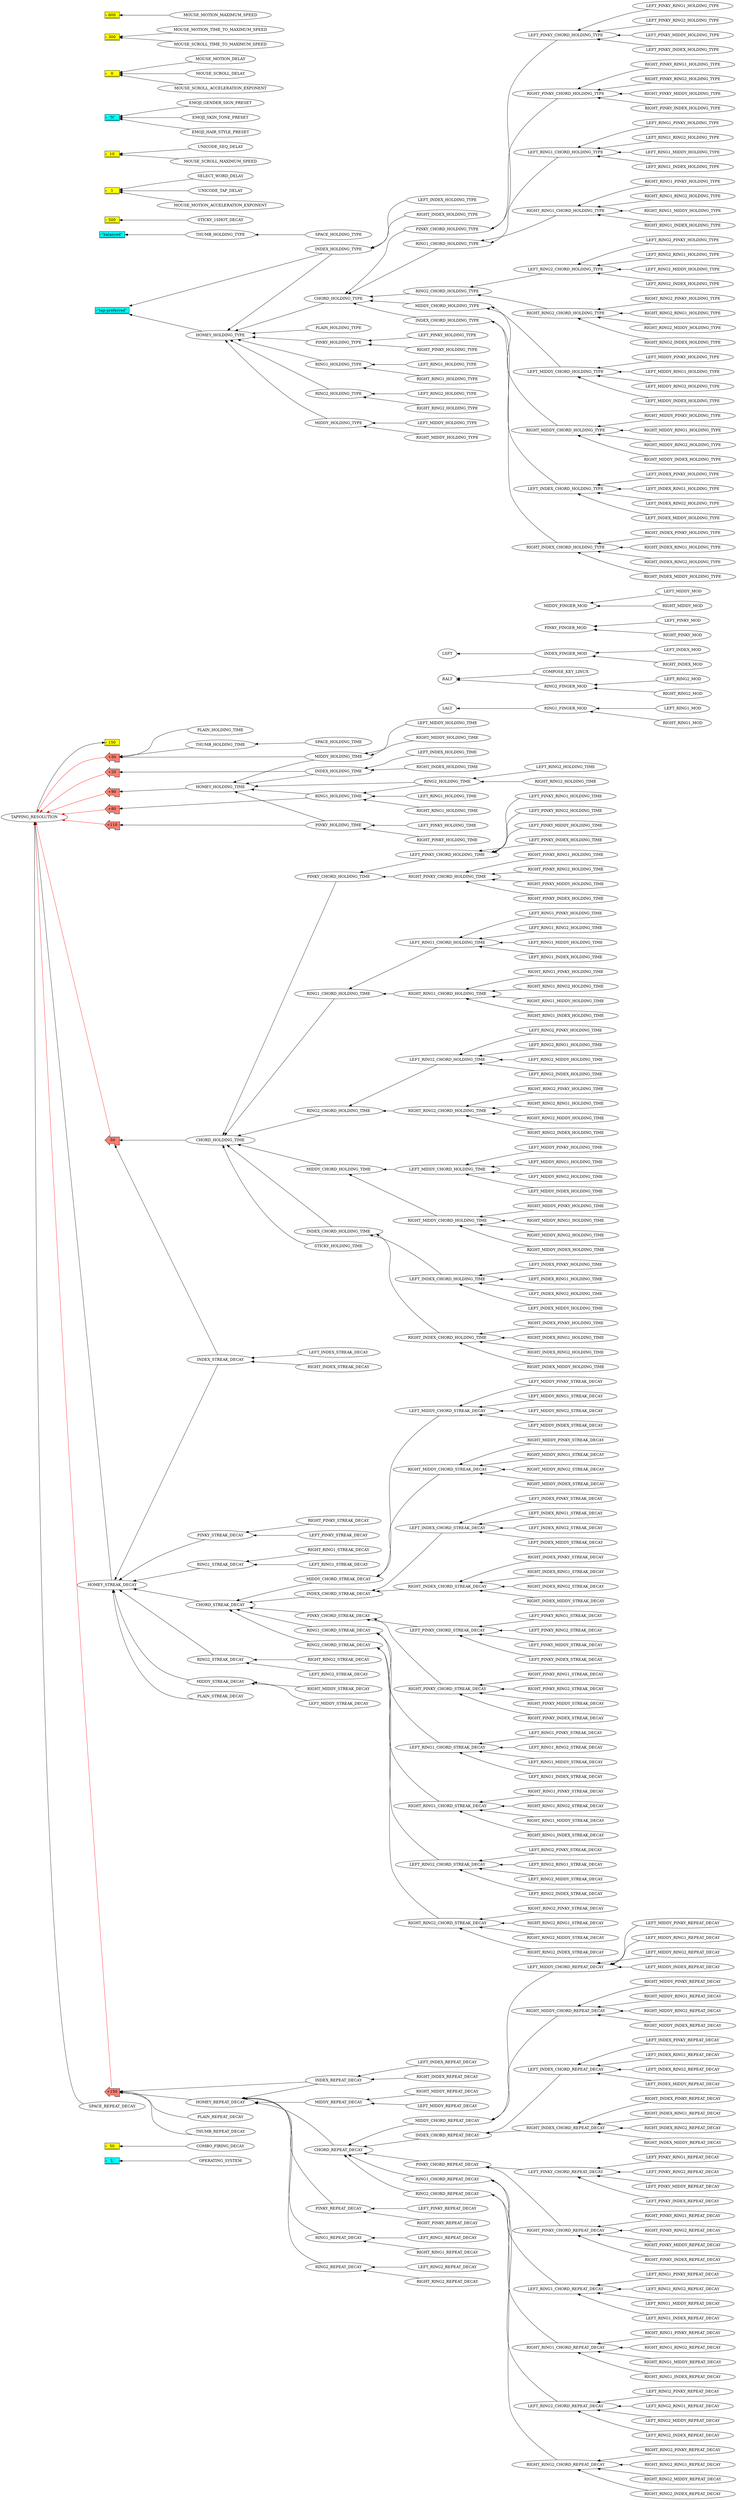 digraph settings {
  graph [rankdir=RL]

  subgraph defaults {

    OPERATING_SYSTEM -> "'L'"

    COMBO_FIRING_DECAY -> NUMBER_50

    TAPPING_RESOLUTION -> NUMBER_150

    RING1_FINGER_MOD -> LALT

    RING2_FINGER_MOD -> RALT

    INDEX_FINGER_MOD -> LSFT

    LEFT_PINKY_MOD -> PINKY_FINGER_MOD

    RIGHT_PINKY_MOD -> PINKY_FINGER_MOD

    LEFT_RING1_MOD -> RING1_FINGER_MOD

    RIGHT_RING1_MOD -> RING1_FINGER_MOD

    LEFT_RING2_MOD -> RING2_FINGER_MOD

    RIGHT_RING2_MOD -> RING2_FINGER_MOD

    LEFT_MIDDY_MOD -> MIDDY_FINGER_MOD

    RIGHT_MIDDY_MOD -> MIDDY_FINGER_MOD

    LEFT_INDEX_MOD -> INDEX_FINGER_MOD

    RIGHT_INDEX_MOD -> INDEX_FINGER_MOD

    HOMEY_HOLDING_TYPE -> "\"tap-preferred\""

    HOMEY_HOLDING_TIME -> "+90"

    INDEX_HOLDING_TIME -> "+20"

    MIDDY_HOLDING_TIME -> "+50"

    RING1_HOLDING_TIME -> "+80"

    RING2_HOLDING_TIME -> RING1_HOLDING_TIME

    PINKY_HOLDING_TIME -> "+110"

    HOMEY_STREAK_DECAY -> TAPPING_RESOLUTION

    HOMEY_REPEAT_DECAY -> "+150"

    CHORD_HOLDING_TYPE -> HOMEY_HOLDING_TYPE

    CHORD_HOLDING_TIME -> "-50"

    CHORD_STREAK_DECAY -> HOMEY_STREAK_DECAY

    CHORD_REPEAT_DECAY -> HOMEY_REPEAT_DECAY

    INDEX_HOLDING_TYPE -> "\"tap-preferred\""

    INDEX_STREAK_DECAY -> "-50"

    INDEX_REPEAT_DECAY -> "+150"

    PLAIN_HOLDING_TYPE -> HOMEY_HOLDING_TYPE

    PLAIN_HOLDING_TIME -> "+50"

    PLAIN_STREAK_DECAY -> HOMEY_STREAK_DECAY

    PLAIN_REPEAT_DECAY -> "+150"

    THUMB_HOLDING_TYPE -> "\"balanced\""

    THUMB_HOLDING_TIME -> "+50"

    THUMB_REPEAT_DECAY -> "+150"

    SPACE_HOLDING_TYPE -> THUMB_HOLDING_TYPE

    SPACE_HOLDING_TIME -> THUMB_HOLDING_TIME

    SPACE_REPEAT_DECAY -> TAPPING_RESOLUTION

    PINKY_HOLDING_TYPE -> HOMEY_HOLDING_TYPE

    PINKY_CHORD_HOLDING_TYPE -> CHORD_HOLDING_TYPE

    LEFT_PINKY_CHORD_HOLDING_TYPE -> PINKY_CHORD_HOLDING_TYPE

    RIGHT_PINKY_CHORD_HOLDING_TYPE -> PINKY_CHORD_HOLDING_TYPE

    PINKY_HOLDING_TIME -> HOMEY_HOLDING_TIME

    PINKY_CHORD_HOLDING_TIME -> CHORD_HOLDING_TIME

    LEFT_PINKY_CHORD_HOLDING_TIME -> PINKY_CHORD_HOLDING_TIME

    RIGHT_PINKY_CHORD_HOLDING_TIME -> PINKY_CHORD_HOLDING_TIME

    PINKY_STREAK_DECAY -> HOMEY_STREAK_DECAY

    PINKY_CHORD_STREAK_DECAY -> CHORD_STREAK_DECAY

    LEFT_PINKY_CHORD_STREAK_DECAY -> PINKY_CHORD_STREAK_DECAY

    RIGHT_PINKY_CHORD_STREAK_DECAY -> PINKY_CHORD_STREAK_DECAY

    PINKY_REPEAT_DECAY -> HOMEY_REPEAT_DECAY

    PINKY_CHORD_REPEAT_DECAY -> CHORD_REPEAT_DECAY

    LEFT_PINKY_CHORD_REPEAT_DECAY -> PINKY_CHORD_REPEAT_DECAY

    RIGHT_PINKY_CHORD_REPEAT_DECAY -> PINKY_CHORD_REPEAT_DECAY

    RING1_HOLDING_TYPE -> HOMEY_HOLDING_TYPE

    RING1_CHORD_HOLDING_TYPE -> CHORD_HOLDING_TYPE

    LEFT_RING1_CHORD_HOLDING_TYPE -> RING1_CHORD_HOLDING_TYPE

    RIGHT_RING1_CHORD_HOLDING_TYPE -> RING1_CHORD_HOLDING_TYPE

    RING1_HOLDING_TIME -> HOMEY_HOLDING_TIME

    RING1_CHORD_HOLDING_TIME -> CHORD_HOLDING_TIME

    LEFT_RING1_CHORD_HOLDING_TIME -> RING1_CHORD_HOLDING_TIME

    RIGHT_RING1_CHORD_HOLDING_TIME -> RING1_CHORD_HOLDING_TIME

    RING1_STREAK_DECAY -> HOMEY_STREAK_DECAY

    RING1_CHORD_STREAK_DECAY -> CHORD_STREAK_DECAY

    LEFT_RING1_CHORD_STREAK_DECAY -> RING1_CHORD_STREAK_DECAY

    RIGHT_RING1_CHORD_STREAK_DECAY -> RING1_CHORD_STREAK_DECAY

    RING1_REPEAT_DECAY -> HOMEY_REPEAT_DECAY

    RING1_CHORD_REPEAT_DECAY -> CHORD_REPEAT_DECAY

    LEFT_RING1_CHORD_REPEAT_DECAY -> RING1_CHORD_REPEAT_DECAY

    RIGHT_RING1_CHORD_REPEAT_DECAY -> RING1_CHORD_REPEAT_DECAY

    RING2_HOLDING_TYPE -> HOMEY_HOLDING_TYPE

    RING2_CHORD_HOLDING_TYPE -> CHORD_HOLDING_TYPE

    LEFT_RING2_CHORD_HOLDING_TYPE -> RING2_CHORD_HOLDING_TYPE

    RIGHT_RING2_CHORD_HOLDING_TYPE -> RING2_CHORD_HOLDING_TYPE

    RING2_HOLDING_TIME -> HOMEY_HOLDING_TIME

    RING2_CHORD_HOLDING_TIME -> CHORD_HOLDING_TIME

    LEFT_RING2_CHORD_HOLDING_TIME -> RING2_CHORD_HOLDING_TIME

    RIGHT_RING2_CHORD_HOLDING_TIME -> RING2_CHORD_HOLDING_TIME

    RING2_STREAK_DECAY -> HOMEY_STREAK_DECAY

    RING2_CHORD_STREAK_DECAY -> CHORD_STREAK_DECAY

    LEFT_RING2_CHORD_STREAK_DECAY -> RING2_CHORD_STREAK_DECAY

    RIGHT_RING2_CHORD_STREAK_DECAY -> RING2_CHORD_STREAK_DECAY

    RING2_REPEAT_DECAY -> HOMEY_REPEAT_DECAY

    RING2_CHORD_REPEAT_DECAY -> CHORD_REPEAT_DECAY

    LEFT_RING2_CHORD_REPEAT_DECAY -> RING2_CHORD_REPEAT_DECAY

    RIGHT_RING2_CHORD_REPEAT_DECAY -> RING2_CHORD_REPEAT_DECAY

    MIDDY_HOLDING_TYPE -> HOMEY_HOLDING_TYPE

    MIDDY_CHORD_HOLDING_TYPE -> CHORD_HOLDING_TYPE

    LEFT_MIDDY_CHORD_HOLDING_TYPE -> MIDDY_CHORD_HOLDING_TYPE

    RIGHT_MIDDY_CHORD_HOLDING_TYPE -> MIDDY_CHORD_HOLDING_TYPE

    MIDDY_HOLDING_TIME -> HOMEY_HOLDING_TIME

    MIDDY_CHORD_HOLDING_TIME -> CHORD_HOLDING_TIME

    LEFT_MIDDY_CHORD_HOLDING_TIME -> MIDDY_CHORD_HOLDING_TIME

    RIGHT_MIDDY_CHORD_HOLDING_TIME -> MIDDY_CHORD_HOLDING_TIME

    MIDDY_STREAK_DECAY -> HOMEY_STREAK_DECAY

    MIDDY_CHORD_STREAK_DECAY -> CHORD_STREAK_DECAY

    LEFT_MIDDY_CHORD_STREAK_DECAY -> MIDDY_CHORD_STREAK_DECAY

    RIGHT_MIDDY_CHORD_STREAK_DECAY -> MIDDY_CHORD_STREAK_DECAY

    MIDDY_REPEAT_DECAY -> HOMEY_REPEAT_DECAY

    MIDDY_CHORD_REPEAT_DECAY -> CHORD_REPEAT_DECAY

    LEFT_MIDDY_CHORD_REPEAT_DECAY -> MIDDY_CHORD_REPEAT_DECAY

    RIGHT_MIDDY_CHORD_REPEAT_DECAY -> MIDDY_CHORD_REPEAT_DECAY

    INDEX_HOLDING_TYPE -> HOMEY_HOLDING_TYPE

    INDEX_CHORD_HOLDING_TYPE -> CHORD_HOLDING_TYPE

    LEFT_INDEX_CHORD_HOLDING_TYPE -> INDEX_CHORD_HOLDING_TYPE

    RIGHT_INDEX_CHORD_HOLDING_TYPE -> INDEX_CHORD_HOLDING_TYPE

    INDEX_HOLDING_TIME -> HOMEY_HOLDING_TIME

    INDEX_CHORD_HOLDING_TIME -> CHORD_HOLDING_TIME

    LEFT_INDEX_CHORD_HOLDING_TIME -> INDEX_CHORD_HOLDING_TIME

    RIGHT_INDEX_CHORD_HOLDING_TIME -> INDEX_CHORD_HOLDING_TIME

    INDEX_STREAK_DECAY -> HOMEY_STREAK_DECAY

    INDEX_CHORD_STREAK_DECAY -> CHORD_STREAK_DECAY

    LEFT_INDEX_CHORD_STREAK_DECAY -> INDEX_CHORD_STREAK_DECAY

    RIGHT_INDEX_CHORD_STREAK_DECAY -> INDEX_CHORD_STREAK_DECAY

    INDEX_REPEAT_DECAY -> HOMEY_REPEAT_DECAY

    INDEX_CHORD_REPEAT_DECAY -> CHORD_REPEAT_DECAY

    LEFT_INDEX_CHORD_REPEAT_DECAY -> INDEX_CHORD_REPEAT_DECAY

    RIGHT_INDEX_CHORD_REPEAT_DECAY -> INDEX_CHORD_REPEAT_DECAY

    LEFT_PINKY_HOLDING_TYPE -> PINKY_HOLDING_TYPE

    LEFT_PINKY_HOLDING_TIME -> PINKY_HOLDING_TIME

    LEFT_PINKY_STREAK_DECAY -> PINKY_STREAK_DECAY

    LEFT_PINKY_REPEAT_DECAY -> PINKY_REPEAT_DECAY

    RIGHT_PINKY_HOLDING_TYPE -> PINKY_HOLDING_TYPE

    RIGHT_PINKY_HOLDING_TIME -> PINKY_HOLDING_TIME

    RIGHT_PINKY_STREAK_DECAY -> PINKY_STREAK_DECAY

    RIGHT_PINKY_REPEAT_DECAY -> PINKY_REPEAT_DECAY

    LEFT_RING1_HOLDING_TYPE -> RING1_HOLDING_TYPE

    LEFT_RING1_HOLDING_TIME -> RING1_HOLDING_TIME

    LEFT_RING1_STREAK_DECAY -> RING1_STREAK_DECAY

    LEFT_RING1_REPEAT_DECAY -> RING1_REPEAT_DECAY

    RIGHT_RING1_HOLDING_TYPE -> RING1_HOLDING_TYPE

    RIGHT_RING1_HOLDING_TIME -> RING1_HOLDING_TIME

    RIGHT_RING1_STREAK_DECAY -> RING1_STREAK_DECAY

    RIGHT_RING1_REPEAT_DECAY -> RING1_REPEAT_DECAY

    LEFT_RING2_HOLDING_TYPE -> RING2_HOLDING_TYPE

    LEFT_RING2_HOLDING_TIME -> RING2_HOLDING_TIME

    LEFT_RING2_STREAK_DECAY -> RING2_STREAK_DECAY

    LEFT_RING2_REPEAT_DECAY -> RING2_REPEAT_DECAY

    RIGHT_RING2_HOLDING_TYPE -> RING2_HOLDING_TYPE

    RIGHT_RING2_HOLDING_TIME -> RING2_HOLDING_TIME

    RIGHT_RING2_STREAK_DECAY -> RING2_STREAK_DECAY

    RIGHT_RING2_REPEAT_DECAY -> RING2_REPEAT_DECAY

    LEFT_MIDDY_HOLDING_TYPE -> MIDDY_HOLDING_TYPE

    LEFT_MIDDY_HOLDING_TIME -> MIDDY_HOLDING_TIME

    LEFT_MIDDY_STREAK_DECAY -> MIDDY_STREAK_DECAY

    LEFT_MIDDY_REPEAT_DECAY -> MIDDY_REPEAT_DECAY

    RIGHT_MIDDY_HOLDING_TYPE -> MIDDY_HOLDING_TYPE

    RIGHT_MIDDY_HOLDING_TIME -> MIDDY_HOLDING_TIME

    RIGHT_MIDDY_STREAK_DECAY -> MIDDY_STREAK_DECAY

    RIGHT_MIDDY_REPEAT_DECAY -> MIDDY_REPEAT_DECAY

    LEFT_INDEX_HOLDING_TYPE -> INDEX_HOLDING_TYPE

    LEFT_INDEX_HOLDING_TIME -> INDEX_HOLDING_TIME

    LEFT_INDEX_STREAK_DECAY -> INDEX_STREAK_DECAY

    LEFT_INDEX_REPEAT_DECAY -> INDEX_REPEAT_DECAY

    RIGHT_INDEX_HOLDING_TYPE -> INDEX_HOLDING_TYPE

    RIGHT_INDEX_HOLDING_TIME -> INDEX_HOLDING_TIME

    RIGHT_INDEX_STREAK_DECAY -> INDEX_STREAK_DECAY

    RIGHT_INDEX_REPEAT_DECAY -> INDEX_REPEAT_DECAY

    LEFT_RING1_PINKY_HOLDING_TYPE -> LEFT_RING1_CHORD_HOLDING_TYPE

    LEFT_RING1_PINKY_HOLDING_TIME -> LEFT_RING1_CHORD_HOLDING_TIME

    LEFT_RING1_PINKY_STREAK_DECAY -> LEFT_RING1_CHORD_STREAK_DECAY

    LEFT_RING1_PINKY_REPEAT_DECAY -> LEFT_RING1_CHORD_REPEAT_DECAY

    LEFT_RING2_PINKY_HOLDING_TYPE -> LEFT_RING2_CHORD_HOLDING_TYPE

    LEFT_RING2_PINKY_HOLDING_TIME -> LEFT_RING2_CHORD_HOLDING_TIME

    LEFT_RING2_PINKY_STREAK_DECAY -> LEFT_RING2_CHORD_STREAK_DECAY

    LEFT_RING2_PINKY_REPEAT_DECAY -> LEFT_RING2_CHORD_REPEAT_DECAY

    LEFT_MIDDY_PINKY_HOLDING_TYPE -> LEFT_MIDDY_CHORD_HOLDING_TYPE

    LEFT_MIDDY_PINKY_HOLDING_TIME -> LEFT_MIDDY_CHORD_HOLDING_TIME

    LEFT_MIDDY_PINKY_STREAK_DECAY -> LEFT_MIDDY_CHORD_STREAK_DECAY

    LEFT_MIDDY_PINKY_REPEAT_DECAY -> LEFT_MIDDY_CHORD_REPEAT_DECAY

    LEFT_INDEX_PINKY_HOLDING_TYPE -> LEFT_INDEX_CHORD_HOLDING_TYPE

    LEFT_INDEX_PINKY_HOLDING_TIME -> LEFT_INDEX_CHORD_HOLDING_TIME

    LEFT_INDEX_PINKY_STREAK_DECAY -> LEFT_INDEX_CHORD_STREAK_DECAY

    LEFT_INDEX_PINKY_REPEAT_DECAY -> LEFT_INDEX_CHORD_REPEAT_DECAY

    RIGHT_RING1_PINKY_HOLDING_TYPE -> RIGHT_RING1_CHORD_HOLDING_TYPE

    RIGHT_RING1_PINKY_HOLDING_TIME -> RIGHT_RING1_CHORD_HOLDING_TIME

    RIGHT_RING1_PINKY_STREAK_DECAY -> RIGHT_RING1_CHORD_STREAK_DECAY

    RIGHT_RING1_PINKY_REPEAT_DECAY -> RIGHT_RING1_CHORD_REPEAT_DECAY

    RIGHT_RING2_PINKY_HOLDING_TYPE -> RIGHT_RING2_CHORD_HOLDING_TYPE

    RIGHT_RING2_PINKY_HOLDING_TIME -> RIGHT_RING2_CHORD_HOLDING_TIME

    RIGHT_RING2_PINKY_STREAK_DECAY -> RIGHT_RING2_CHORD_STREAK_DECAY

    RIGHT_RING2_PINKY_REPEAT_DECAY -> RIGHT_RING2_CHORD_REPEAT_DECAY

    RIGHT_MIDDY_PINKY_HOLDING_TYPE -> RIGHT_MIDDY_CHORD_HOLDING_TYPE

    RIGHT_MIDDY_PINKY_HOLDING_TIME -> RIGHT_MIDDY_CHORD_HOLDING_TIME

    RIGHT_MIDDY_PINKY_STREAK_DECAY -> RIGHT_MIDDY_CHORD_STREAK_DECAY

    RIGHT_MIDDY_PINKY_REPEAT_DECAY -> RIGHT_MIDDY_CHORD_REPEAT_DECAY

    RIGHT_INDEX_PINKY_HOLDING_TYPE -> RIGHT_INDEX_CHORD_HOLDING_TYPE

    RIGHT_INDEX_PINKY_HOLDING_TIME -> RIGHT_INDEX_CHORD_HOLDING_TIME

    RIGHT_INDEX_PINKY_STREAK_DECAY -> RIGHT_INDEX_CHORD_STREAK_DECAY

    RIGHT_INDEX_PINKY_REPEAT_DECAY -> RIGHT_INDEX_CHORD_REPEAT_DECAY

    LEFT_PINKY_RING1_HOLDING_TYPE -> LEFT_PINKY_CHORD_HOLDING_TYPE

    LEFT_PINKY_RING1_HOLDING_TIME -> LEFT_PINKY_CHORD_HOLDING_TIME

    LEFT_PINKY_RING1_STREAK_DECAY -> LEFT_PINKY_CHORD_STREAK_DECAY

    LEFT_PINKY_RING1_REPEAT_DECAY -> LEFT_PINKY_CHORD_REPEAT_DECAY

    LEFT_RING2_RING1_HOLDING_TYPE -> LEFT_RING2_CHORD_HOLDING_TYPE

    LEFT_RING2_RING1_HOLDING_TIME -> LEFT_RING2_CHORD_HOLDING_TIME

    LEFT_RING2_RING1_STREAK_DECAY -> LEFT_RING2_CHORD_STREAK_DECAY

    LEFT_RING2_RING1_REPEAT_DECAY -> LEFT_RING2_CHORD_REPEAT_DECAY

    LEFT_MIDDY_RING1_HOLDING_TYPE -> LEFT_MIDDY_CHORD_HOLDING_TYPE

    LEFT_MIDDY_RING1_HOLDING_TIME -> LEFT_MIDDY_CHORD_HOLDING_TIME

    LEFT_MIDDY_RING1_STREAK_DECAY -> LEFT_MIDDY_CHORD_STREAK_DECAY

    LEFT_MIDDY_RING1_REPEAT_DECAY -> LEFT_MIDDY_CHORD_REPEAT_DECAY

    LEFT_INDEX_RING1_HOLDING_TYPE -> LEFT_INDEX_CHORD_HOLDING_TYPE

    LEFT_INDEX_RING1_HOLDING_TIME -> LEFT_INDEX_CHORD_HOLDING_TIME

    LEFT_INDEX_RING1_STREAK_DECAY -> LEFT_INDEX_CHORD_STREAK_DECAY

    LEFT_INDEX_RING1_REPEAT_DECAY -> LEFT_INDEX_CHORD_REPEAT_DECAY

    RIGHT_PINKY_RING1_HOLDING_TYPE -> RIGHT_PINKY_CHORD_HOLDING_TYPE

    RIGHT_PINKY_RING1_HOLDING_TIME -> RIGHT_PINKY_CHORD_HOLDING_TIME

    RIGHT_PINKY_RING1_STREAK_DECAY -> RIGHT_PINKY_CHORD_STREAK_DECAY

    RIGHT_PINKY_RING1_REPEAT_DECAY -> RIGHT_PINKY_CHORD_REPEAT_DECAY

    RIGHT_RING2_RING1_HOLDING_TYPE -> RIGHT_RING2_CHORD_HOLDING_TYPE

    RIGHT_RING2_RING1_HOLDING_TIME -> RIGHT_RING2_CHORD_HOLDING_TIME

    RIGHT_RING2_RING1_STREAK_DECAY -> RIGHT_RING2_CHORD_STREAK_DECAY

    RIGHT_RING2_RING1_REPEAT_DECAY -> RIGHT_RING2_CHORD_REPEAT_DECAY

    RIGHT_MIDDY_RING1_HOLDING_TYPE -> RIGHT_MIDDY_CHORD_HOLDING_TYPE

    RIGHT_MIDDY_RING1_HOLDING_TIME -> RIGHT_MIDDY_CHORD_HOLDING_TIME

    RIGHT_MIDDY_RING1_STREAK_DECAY -> RIGHT_MIDDY_CHORD_STREAK_DECAY

    RIGHT_MIDDY_RING1_REPEAT_DECAY -> RIGHT_MIDDY_CHORD_REPEAT_DECAY

    RIGHT_INDEX_RING1_HOLDING_TYPE -> RIGHT_INDEX_CHORD_HOLDING_TYPE

    RIGHT_INDEX_RING1_HOLDING_TIME -> RIGHT_INDEX_CHORD_HOLDING_TIME

    RIGHT_INDEX_RING1_STREAK_DECAY -> RIGHT_INDEX_CHORD_STREAK_DECAY

    RIGHT_INDEX_RING1_REPEAT_DECAY -> RIGHT_INDEX_CHORD_REPEAT_DECAY

    LEFT_PINKY_RING2_HOLDING_TYPE -> LEFT_PINKY_CHORD_HOLDING_TYPE

    LEFT_PINKY_RING2_HOLDING_TIME -> LEFT_PINKY_CHORD_HOLDING_TIME

    LEFT_PINKY_RING2_STREAK_DECAY -> LEFT_PINKY_CHORD_STREAK_DECAY

    LEFT_PINKY_RING2_REPEAT_DECAY -> LEFT_PINKY_CHORD_REPEAT_DECAY

    LEFT_RING1_RING2_HOLDING_TYPE -> LEFT_RING1_CHORD_HOLDING_TYPE

    LEFT_RING1_RING2_HOLDING_TIME -> LEFT_RING1_CHORD_HOLDING_TIME

    LEFT_RING1_RING2_STREAK_DECAY -> LEFT_RING1_CHORD_STREAK_DECAY

    LEFT_RING1_RING2_REPEAT_DECAY -> LEFT_RING1_CHORD_REPEAT_DECAY

    LEFT_MIDDY_RING2_HOLDING_TYPE -> LEFT_MIDDY_CHORD_HOLDING_TYPE

    LEFT_MIDDY_RING2_HOLDING_TIME -> LEFT_MIDDY_CHORD_HOLDING_TIME

    LEFT_MIDDY_RING2_STREAK_DECAY -> LEFT_MIDDY_CHORD_STREAK_DECAY

    LEFT_MIDDY_RING2_REPEAT_DECAY -> LEFT_MIDDY_CHORD_REPEAT_DECAY

    LEFT_INDEX_RING2_HOLDING_TYPE -> LEFT_INDEX_CHORD_HOLDING_TYPE

    LEFT_INDEX_RING2_HOLDING_TIME -> LEFT_INDEX_CHORD_HOLDING_TIME

    LEFT_INDEX_RING2_STREAK_DECAY -> LEFT_INDEX_CHORD_STREAK_DECAY

    LEFT_INDEX_RING2_REPEAT_DECAY -> LEFT_INDEX_CHORD_REPEAT_DECAY

    RIGHT_PINKY_RING2_HOLDING_TYPE -> RIGHT_PINKY_CHORD_HOLDING_TYPE

    RIGHT_PINKY_RING2_HOLDING_TIME -> RIGHT_PINKY_CHORD_HOLDING_TIME

    RIGHT_PINKY_RING2_STREAK_DECAY -> RIGHT_PINKY_CHORD_STREAK_DECAY

    RIGHT_PINKY_RING2_REPEAT_DECAY -> RIGHT_PINKY_CHORD_REPEAT_DECAY

    RIGHT_RING1_RING2_HOLDING_TYPE -> RIGHT_RING1_CHORD_HOLDING_TYPE

    RIGHT_RING1_RING2_HOLDING_TIME -> RIGHT_RING1_CHORD_HOLDING_TIME

    RIGHT_RING1_RING2_STREAK_DECAY -> RIGHT_RING1_CHORD_STREAK_DECAY

    RIGHT_RING1_RING2_REPEAT_DECAY -> RIGHT_RING1_CHORD_REPEAT_DECAY

    RIGHT_MIDDY_RING2_HOLDING_TYPE -> RIGHT_MIDDY_CHORD_HOLDING_TYPE

    RIGHT_MIDDY_RING2_HOLDING_TIME -> RIGHT_MIDDY_CHORD_HOLDING_TIME

    RIGHT_MIDDY_RING2_STREAK_DECAY -> RIGHT_MIDDY_CHORD_STREAK_DECAY

    RIGHT_MIDDY_RING2_REPEAT_DECAY -> RIGHT_MIDDY_CHORD_REPEAT_DECAY

    RIGHT_INDEX_RING2_HOLDING_TYPE -> RIGHT_INDEX_CHORD_HOLDING_TYPE

    RIGHT_INDEX_RING2_HOLDING_TIME -> RIGHT_INDEX_CHORD_HOLDING_TIME

    RIGHT_INDEX_RING2_STREAK_DECAY -> RIGHT_INDEX_CHORD_STREAK_DECAY

    RIGHT_INDEX_RING2_REPEAT_DECAY -> RIGHT_INDEX_CHORD_REPEAT_DECAY

    LEFT_PINKY_MIDDY_HOLDING_TYPE -> LEFT_PINKY_CHORD_HOLDING_TYPE

    LEFT_PINKY_MIDDY_HOLDING_TIME -> LEFT_PINKY_CHORD_HOLDING_TIME

    LEFT_PINKY_MIDDY_STREAK_DECAY -> LEFT_PINKY_CHORD_STREAK_DECAY

    LEFT_PINKY_MIDDY_REPEAT_DECAY -> LEFT_PINKY_CHORD_REPEAT_DECAY

    LEFT_RING1_MIDDY_HOLDING_TYPE -> LEFT_RING1_CHORD_HOLDING_TYPE

    LEFT_RING1_MIDDY_HOLDING_TIME -> LEFT_RING1_CHORD_HOLDING_TIME

    LEFT_RING1_MIDDY_STREAK_DECAY -> LEFT_RING1_CHORD_STREAK_DECAY

    LEFT_RING1_MIDDY_REPEAT_DECAY -> LEFT_RING1_CHORD_REPEAT_DECAY

    LEFT_RING2_MIDDY_HOLDING_TYPE -> LEFT_RING2_CHORD_HOLDING_TYPE

    LEFT_RING2_MIDDY_HOLDING_TIME -> LEFT_RING2_CHORD_HOLDING_TIME

    LEFT_RING2_MIDDY_STREAK_DECAY -> LEFT_RING2_CHORD_STREAK_DECAY

    LEFT_RING2_MIDDY_REPEAT_DECAY -> LEFT_RING2_CHORD_REPEAT_DECAY

    LEFT_INDEX_MIDDY_HOLDING_TYPE -> LEFT_INDEX_CHORD_HOLDING_TYPE

    LEFT_INDEX_MIDDY_HOLDING_TIME -> LEFT_INDEX_CHORD_HOLDING_TIME

    LEFT_INDEX_MIDDY_STREAK_DECAY -> LEFT_INDEX_CHORD_STREAK_DECAY

    LEFT_INDEX_MIDDY_REPEAT_DECAY -> LEFT_INDEX_CHORD_REPEAT_DECAY

    RIGHT_PINKY_MIDDY_HOLDING_TYPE -> RIGHT_PINKY_CHORD_HOLDING_TYPE

    RIGHT_PINKY_MIDDY_HOLDING_TIME -> RIGHT_PINKY_CHORD_HOLDING_TIME

    RIGHT_PINKY_MIDDY_STREAK_DECAY -> RIGHT_PINKY_CHORD_STREAK_DECAY

    RIGHT_PINKY_MIDDY_REPEAT_DECAY -> RIGHT_PINKY_CHORD_REPEAT_DECAY

    RIGHT_RING1_MIDDY_HOLDING_TYPE -> RIGHT_RING1_CHORD_HOLDING_TYPE

    RIGHT_RING1_MIDDY_HOLDING_TIME -> RIGHT_RING1_CHORD_HOLDING_TIME

    RIGHT_RING1_MIDDY_STREAK_DECAY -> RIGHT_RING1_CHORD_STREAK_DECAY

    RIGHT_RING1_MIDDY_REPEAT_DECAY -> RIGHT_RING1_CHORD_REPEAT_DECAY

    RIGHT_RING2_MIDDY_HOLDING_TYPE -> RIGHT_RING2_CHORD_HOLDING_TYPE

    RIGHT_RING2_MIDDY_HOLDING_TIME -> RIGHT_RING2_CHORD_HOLDING_TIME

    RIGHT_RING2_MIDDY_STREAK_DECAY -> RIGHT_RING2_CHORD_STREAK_DECAY

    RIGHT_RING2_MIDDY_REPEAT_DECAY -> RIGHT_RING2_CHORD_REPEAT_DECAY

    RIGHT_INDEX_MIDDY_HOLDING_TYPE -> RIGHT_INDEX_CHORD_HOLDING_TYPE

    RIGHT_INDEX_MIDDY_HOLDING_TIME -> RIGHT_INDEX_CHORD_HOLDING_TIME

    RIGHT_INDEX_MIDDY_STREAK_DECAY -> RIGHT_INDEX_CHORD_STREAK_DECAY

    RIGHT_INDEX_MIDDY_REPEAT_DECAY -> RIGHT_INDEX_CHORD_REPEAT_DECAY

    LEFT_PINKY_INDEX_HOLDING_TYPE -> LEFT_PINKY_CHORD_HOLDING_TYPE

    LEFT_PINKY_INDEX_HOLDING_TIME -> LEFT_PINKY_CHORD_HOLDING_TIME

    LEFT_PINKY_INDEX_STREAK_DECAY -> LEFT_PINKY_CHORD_STREAK_DECAY

    LEFT_PINKY_INDEX_REPEAT_DECAY -> LEFT_PINKY_CHORD_REPEAT_DECAY

    LEFT_RING1_INDEX_HOLDING_TYPE -> LEFT_RING1_CHORD_HOLDING_TYPE

    LEFT_RING1_INDEX_HOLDING_TIME -> LEFT_RING1_CHORD_HOLDING_TIME

    LEFT_RING1_INDEX_STREAK_DECAY -> LEFT_RING1_CHORD_STREAK_DECAY

    LEFT_RING1_INDEX_REPEAT_DECAY -> LEFT_RING1_CHORD_REPEAT_DECAY

    LEFT_RING2_INDEX_HOLDING_TYPE -> LEFT_RING2_CHORD_HOLDING_TYPE

    LEFT_RING2_INDEX_HOLDING_TIME -> LEFT_RING2_CHORD_HOLDING_TIME

    LEFT_RING2_INDEX_STREAK_DECAY -> LEFT_RING2_CHORD_STREAK_DECAY

    LEFT_RING2_INDEX_REPEAT_DECAY -> LEFT_RING2_CHORD_REPEAT_DECAY

    LEFT_MIDDY_INDEX_HOLDING_TYPE -> LEFT_MIDDY_CHORD_HOLDING_TYPE

    LEFT_MIDDY_INDEX_HOLDING_TIME -> LEFT_MIDDY_CHORD_HOLDING_TIME

    LEFT_MIDDY_INDEX_STREAK_DECAY -> LEFT_MIDDY_CHORD_STREAK_DECAY

    LEFT_MIDDY_INDEX_REPEAT_DECAY -> LEFT_MIDDY_CHORD_REPEAT_DECAY

    RIGHT_PINKY_INDEX_HOLDING_TYPE -> RIGHT_PINKY_CHORD_HOLDING_TYPE

    RIGHT_PINKY_INDEX_HOLDING_TIME -> RIGHT_PINKY_CHORD_HOLDING_TIME

    RIGHT_PINKY_INDEX_STREAK_DECAY -> RIGHT_PINKY_CHORD_STREAK_DECAY

    RIGHT_PINKY_INDEX_REPEAT_DECAY -> RIGHT_PINKY_CHORD_REPEAT_DECAY

    RIGHT_RING1_INDEX_HOLDING_TYPE -> RIGHT_RING1_CHORD_HOLDING_TYPE

    RIGHT_RING1_INDEX_HOLDING_TIME -> RIGHT_RING1_CHORD_HOLDING_TIME

    RIGHT_RING1_INDEX_STREAK_DECAY -> RIGHT_RING1_CHORD_STREAK_DECAY

    RIGHT_RING1_INDEX_REPEAT_DECAY -> RIGHT_RING1_CHORD_REPEAT_DECAY

    RIGHT_RING2_INDEX_HOLDING_TYPE -> RIGHT_RING2_CHORD_HOLDING_TYPE

    RIGHT_RING2_INDEX_HOLDING_TIME -> RIGHT_RING2_CHORD_HOLDING_TIME

    RIGHT_RING2_INDEX_STREAK_DECAY -> RIGHT_RING2_CHORD_STREAK_DECAY

    RIGHT_RING2_INDEX_REPEAT_DECAY -> RIGHT_RING2_CHORD_REPEAT_DECAY

    RIGHT_MIDDY_INDEX_HOLDING_TYPE -> RIGHT_MIDDY_CHORD_HOLDING_TYPE

    RIGHT_MIDDY_INDEX_HOLDING_TIME -> RIGHT_MIDDY_CHORD_HOLDING_TIME

    RIGHT_MIDDY_INDEX_STREAK_DECAY -> RIGHT_MIDDY_CHORD_STREAK_DECAY

    RIGHT_MIDDY_INDEX_REPEAT_DECAY -> RIGHT_MIDDY_CHORD_REPEAT_DECAY

    STICKY_1SHOT_DECAY -> NUMBER_500

    STICKY_HOLDING_TIME -> CHORD_HOLDING_TIME

    SELECT_WORD_DELAY -> NUMBER_1

    UNICODE_TAP_DELAY -> NUMBER_1

    UNICODE_SEQ_DELAY -> NUMBER_10

    COMPOSE_KEY_LINUX -> RALT

    EMOJI_GENDER_SIGN_PRESET -> "'N'"

    EMOJI_SKIN_TONE_PRESET -> "'N'"

    EMOJI_HAIR_STYLE_PRESET -> "'N'"

    MOUSE_MOTION_DELAY -> NUMBER_0

    MOUSE_MOTION_ACCELERATION_EXPONENT -> NUMBER_1

    MOUSE_MOTION_TIME_TO_MAXIMUM_SPEED -> NUMBER_300

    MOUSE_MOTION_MAXIMUM_SPEED -> NUMBER_600

    MOUSE_SCROLL_DELAY -> NUMBER_0

    MOUSE_SCROLL_ACCELERATION_EXPONENT -> NUMBER_0

    MOUSE_SCROLL_TIME_TO_MAXIMUM_SPEED -> NUMBER_300

    MOUSE_SCROLL_MAXIMUM_SPEED -> NUMBER_10


  "+90" -> TAPPING_RESOLUTION [color=red]

  "+20" -> TAPPING_RESOLUTION [color=red]

  "+50" -> TAPPING_RESOLUTION [color=red]

  "+80" -> TAPPING_RESOLUTION [color=red]

  "+110" -> TAPPING_RESOLUTION [color=red]

  "+150" -> TAPPING_RESOLUTION [color=red]

  "-50" -> TAPPING_RESOLUTION [color=red]

  }

  subgraph values {
    graph [rank=same]

    
      "'L'" [label="'L'", style=filled, fillcolor=cyan, shape=signature]
    
      "\"tap-preferred\"" [label="\"tap-preferred\"", style=filled, fillcolor=cyan, shape=signature]
    
      "+90" [label="+90", style=filled, fillcolor=cyan, shape=signature]
    
      "+150" [label="+150", style=filled, fillcolor=cyan, shape=signature]
    
      "-50" [label="-50", style=filled, fillcolor=cyan, shape=signature]
    
      "+50" [label="+50", style=filled, fillcolor=cyan, shape=signature]
    
      "\"balanced\"" [label="\"balanced\"", style=filled, fillcolor=cyan, shape=signature]
    
      "'N'" [label="'N'", style=filled, fillcolor=cyan, shape=signature]
    

    
      NUMBER_50 [label="50", style=filled, fillcolor=yellow, shape=signature]
    
      NUMBER_150 [label="150", style=filled, fillcolor=yellow, shape=signature]
    
      NUMBER_500 [label="500", style=filled, fillcolor=yellow, shape=signature]
    
      NUMBER_1 [label="1", style=filled, fillcolor=yellow, shape=signature]
    
      NUMBER_10 [label="10", style=filled, fillcolor=yellow, shape=signature]
    
      NUMBER_0 [label="0", style=filled, fillcolor=yellow, shape=signature]
    
      NUMBER_300 [label="300", style=filled, fillcolor=yellow, shape=signature]
    
      NUMBER_600 [label="600", style=filled, fillcolor=yellow, shape=signature]
    

    
      "+90" [label="+90", style=filled, fillcolor=salmon, shape=lpromoter]
    
      "+20" [label="+20", style=filled, fillcolor=salmon, shape=lpromoter]
    
      "+50" [label="+50", style=filled, fillcolor=salmon, shape=lpromoter]
    
      "+80" [label="+80", style=filled, fillcolor=salmon, shape=lpromoter]
    
      "+110" [label="+110", style=filled, fillcolor=salmon, shape=lpromoter]
    
      "+150" [label="+150", style=filled, fillcolor=salmon, shape=lpromoter]
    
      "-50" [label="-50", style=filled, fillcolor=salmon, shape=lpromoter]
    
  }
}
